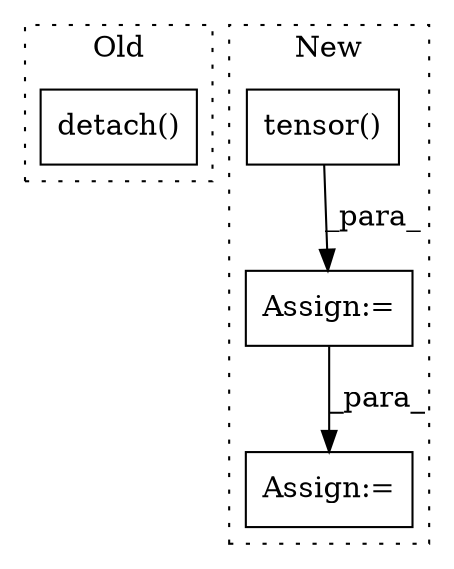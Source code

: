 digraph G {
subgraph cluster0 {
1 [label="detach()" a="75" s="41299" l="15" shape="box"];
label = "Old";
style="dotted";
}
subgraph cluster1 {
2 [label="tensor()" a="75" s="41528,41570" l="13,1" shape="box"];
3 [label="Assign:=" a="68" s="41525" l="3" shape="box"];
4 [label="Assign:=" a="68" s="41671" l="3" shape="box"];
label = "New";
style="dotted";
}
2 -> 3 [label="_para_"];
3 -> 4 [label="_para_"];
}
